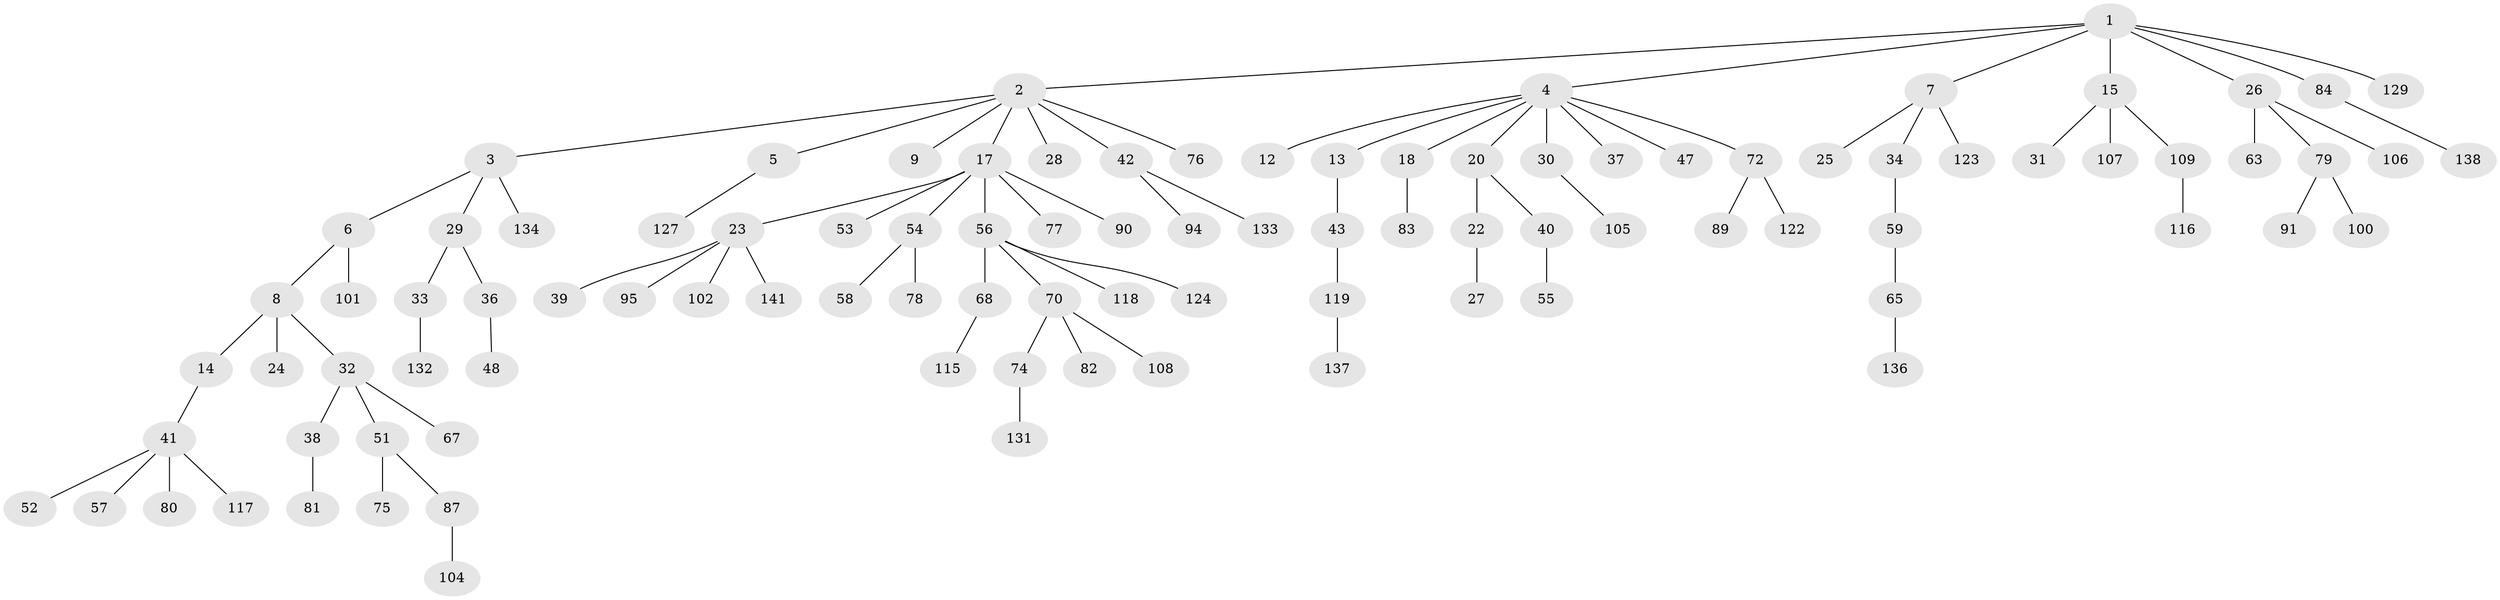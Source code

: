 // original degree distribution, {7: 0.014184397163120567, 8: 0.0070921985815602835, 4: 0.05673758865248227, 2: 0.2695035460992908, 3: 0.09929078014184398, 5: 0.03546099290780142, 1: 0.5035460992907801, 6: 0.014184397163120567}
// Generated by graph-tools (version 1.1) at 2025/11/02/27/25 16:11:28]
// undirected, 98 vertices, 97 edges
graph export_dot {
graph [start="1"]
  node [color=gray90,style=filled];
  1 [super="+35"];
  2 [super="+16"];
  3 [super="+73"];
  4 [super="+11"];
  5 [super="+86"];
  6;
  7 [super="+135"];
  8 [super="+10"];
  9;
  12;
  13;
  14 [super="+85"];
  15 [super="+103"];
  17 [super="+19"];
  18 [super="+61"];
  20 [super="+21"];
  22 [super="+45"];
  23 [super="+96"];
  24;
  25 [super="+44"];
  26 [super="+114"];
  27;
  28;
  29 [super="+46"];
  30;
  31;
  32;
  33;
  34;
  36;
  37;
  38 [super="+88"];
  39;
  40 [super="+98"];
  41 [super="+69"];
  42 [super="+50"];
  43 [super="+49"];
  47 [super="+60"];
  48 [super="+110"];
  51 [super="+62"];
  52 [super="+64"];
  53 [super="+71"];
  54 [super="+128"];
  55;
  56 [super="+92"];
  57 [super="+93"];
  58;
  59 [super="+66"];
  63;
  65 [super="+120"];
  67;
  68;
  70 [super="+121"];
  72;
  74 [super="+139"];
  75;
  76;
  77;
  78;
  79 [super="+140"];
  80;
  81 [super="+113"];
  82;
  83;
  84;
  87 [super="+97"];
  89 [super="+99"];
  90;
  91;
  94;
  95;
  100;
  101;
  102;
  104 [super="+112"];
  105;
  106;
  107 [super="+125"];
  108 [super="+111"];
  109;
  115;
  116;
  117;
  118;
  119;
  122 [super="+126"];
  123;
  124;
  127;
  129 [super="+130"];
  131;
  132;
  133;
  134;
  136;
  137;
  138;
  141;
  1 -- 2;
  1 -- 4;
  1 -- 7;
  1 -- 15;
  1 -- 26;
  1 -- 84;
  1 -- 129;
  2 -- 3;
  2 -- 5;
  2 -- 9;
  2 -- 17;
  2 -- 28;
  2 -- 76;
  2 -- 42;
  3 -- 6;
  3 -- 29;
  3 -- 134;
  4 -- 12;
  4 -- 20;
  4 -- 30;
  4 -- 37;
  4 -- 47;
  4 -- 72;
  4 -- 18;
  4 -- 13;
  5 -- 127;
  6 -- 8;
  6 -- 101;
  7 -- 25;
  7 -- 34;
  7 -- 123;
  8 -- 14;
  8 -- 24;
  8 -- 32;
  13 -- 43;
  14 -- 41;
  15 -- 31;
  15 -- 107;
  15 -- 109;
  17 -- 90;
  17 -- 53;
  17 -- 54;
  17 -- 23;
  17 -- 56;
  17 -- 77;
  18 -- 83;
  20 -- 22;
  20 -- 40;
  22 -- 27;
  23 -- 39;
  23 -- 95;
  23 -- 102;
  23 -- 141;
  26 -- 63;
  26 -- 79;
  26 -- 106;
  29 -- 33;
  29 -- 36;
  30 -- 105;
  32 -- 38;
  32 -- 51;
  32 -- 67;
  33 -- 132;
  34 -- 59;
  36 -- 48;
  38 -- 81;
  40 -- 55;
  41 -- 52;
  41 -- 57;
  41 -- 80;
  41 -- 117;
  42 -- 94;
  42 -- 133;
  43 -- 119;
  51 -- 87;
  51 -- 75;
  54 -- 58;
  54 -- 78;
  56 -- 68;
  56 -- 70;
  56 -- 124;
  56 -- 118;
  59 -- 65;
  65 -- 136;
  68 -- 115;
  70 -- 74;
  70 -- 82;
  70 -- 108;
  72 -- 89;
  72 -- 122;
  74 -- 131;
  79 -- 91;
  79 -- 100;
  84 -- 138;
  87 -- 104;
  109 -- 116;
  119 -- 137;
}
